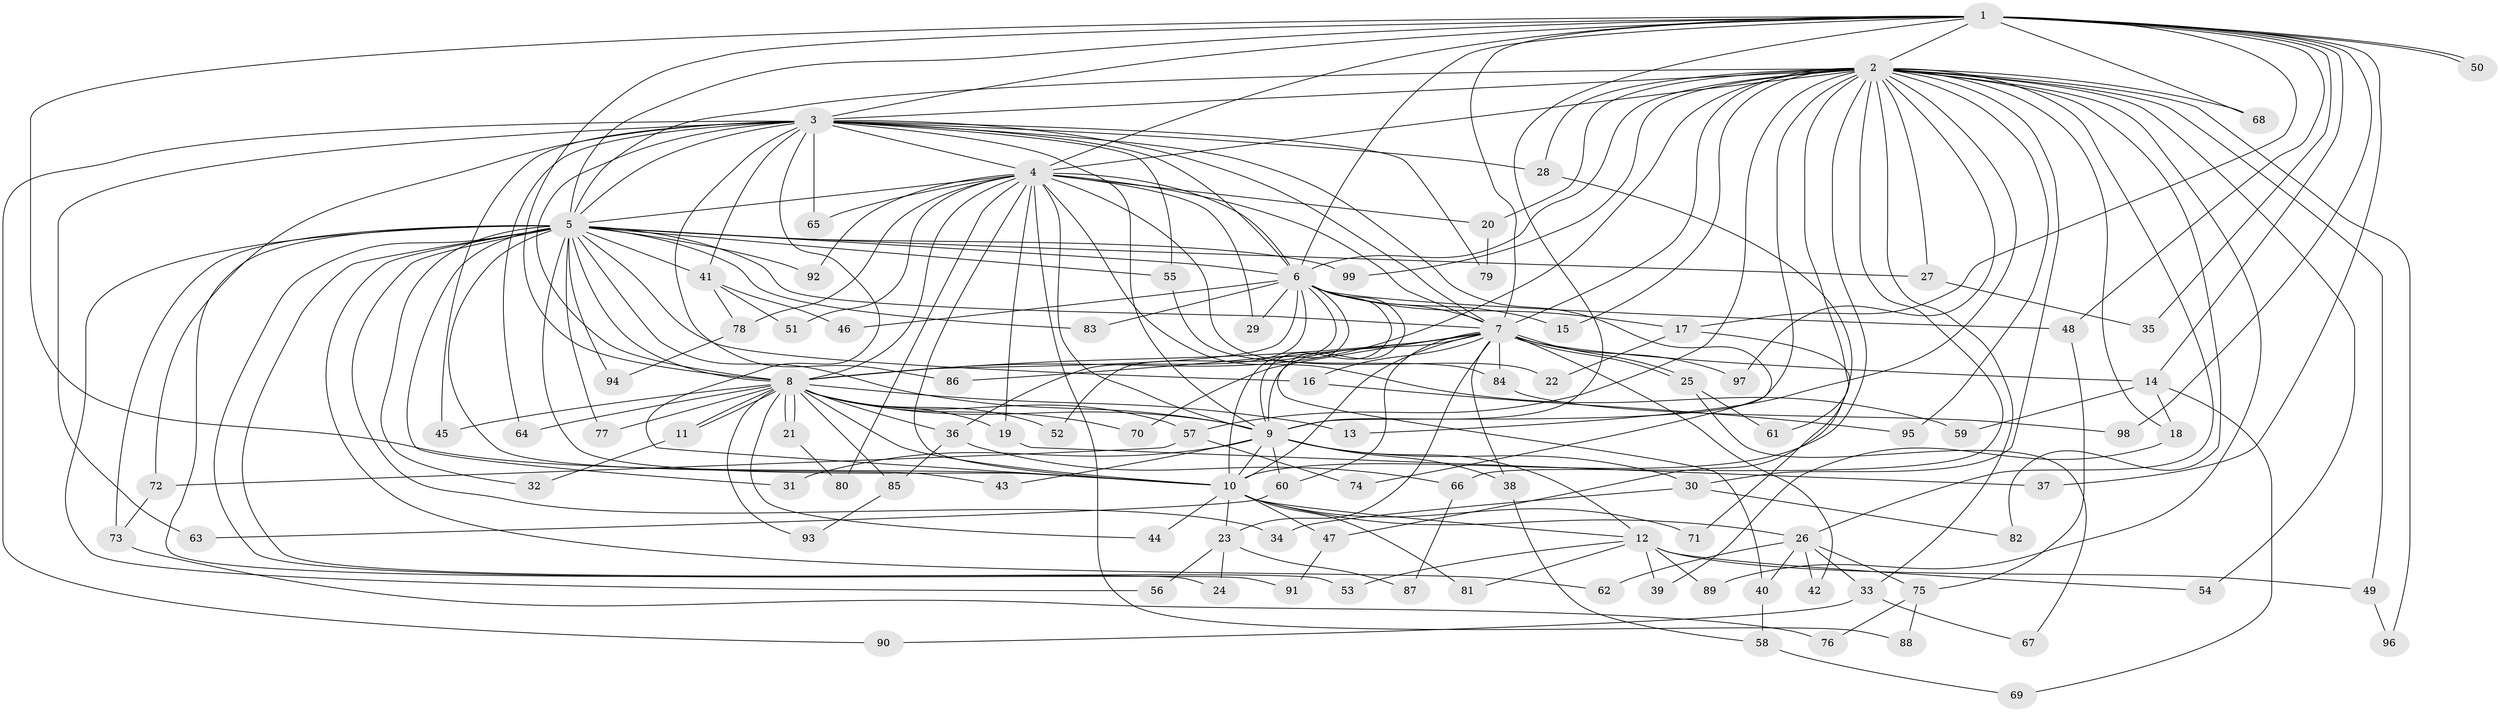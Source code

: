 // coarse degree distribution, {34: 0.014492753623188406, 33: 0.014492753623188406, 14: 0.014492753623188406, 2: 0.5507246376811594, 3: 0.17391304347826086, 4: 0.07246376811594203, 1: 0.11594202898550725, 16: 0.014492753623188406, 7: 0.014492753623188406, 6: 0.014492753623188406}
// Generated by graph-tools (version 1.1) at 2025/49/03/04/25 21:49:12]
// undirected, 99 vertices, 223 edges
graph export_dot {
graph [start="1"]
  node [color=gray90,style=filled];
  1;
  2;
  3;
  4;
  5;
  6;
  7;
  8;
  9;
  10;
  11;
  12;
  13;
  14;
  15;
  16;
  17;
  18;
  19;
  20;
  21;
  22;
  23;
  24;
  25;
  26;
  27;
  28;
  29;
  30;
  31;
  32;
  33;
  34;
  35;
  36;
  37;
  38;
  39;
  40;
  41;
  42;
  43;
  44;
  45;
  46;
  47;
  48;
  49;
  50;
  51;
  52;
  53;
  54;
  55;
  56;
  57;
  58;
  59;
  60;
  61;
  62;
  63;
  64;
  65;
  66;
  67;
  68;
  69;
  70;
  71;
  72;
  73;
  74;
  75;
  76;
  77;
  78;
  79;
  80;
  81;
  82;
  83;
  84;
  85;
  86;
  87;
  88;
  89;
  90;
  91;
  92;
  93;
  94;
  95;
  96;
  97;
  98;
  99;
  1 -- 2;
  1 -- 3;
  1 -- 4;
  1 -- 5;
  1 -- 6;
  1 -- 7;
  1 -- 8;
  1 -- 9;
  1 -- 10;
  1 -- 14;
  1 -- 17;
  1 -- 35;
  1 -- 37;
  1 -- 48;
  1 -- 50;
  1 -- 50;
  1 -- 68;
  1 -- 98;
  2 -- 3;
  2 -- 4;
  2 -- 5;
  2 -- 6;
  2 -- 7;
  2 -- 8;
  2 -- 9;
  2 -- 10;
  2 -- 13;
  2 -- 15;
  2 -- 18;
  2 -- 20;
  2 -- 26;
  2 -- 27;
  2 -- 28;
  2 -- 30;
  2 -- 33;
  2 -- 49;
  2 -- 54;
  2 -- 57;
  2 -- 61;
  2 -- 66;
  2 -- 68;
  2 -- 82;
  2 -- 89;
  2 -- 95;
  2 -- 96;
  2 -- 97;
  2 -- 99;
  3 -- 4;
  3 -- 5;
  3 -- 6;
  3 -- 7;
  3 -- 8;
  3 -- 9;
  3 -- 10;
  3 -- 28;
  3 -- 41;
  3 -- 45;
  3 -- 55;
  3 -- 63;
  3 -- 64;
  3 -- 65;
  3 -- 72;
  3 -- 74;
  3 -- 79;
  3 -- 86;
  3 -- 90;
  4 -- 5;
  4 -- 6;
  4 -- 7;
  4 -- 8;
  4 -- 9;
  4 -- 10;
  4 -- 19;
  4 -- 20;
  4 -- 22;
  4 -- 29;
  4 -- 51;
  4 -- 59;
  4 -- 65;
  4 -- 78;
  4 -- 80;
  4 -- 88;
  4 -- 92;
  5 -- 6;
  5 -- 7;
  5 -- 8;
  5 -- 9;
  5 -- 10;
  5 -- 16;
  5 -- 24;
  5 -- 27;
  5 -- 31;
  5 -- 32;
  5 -- 34;
  5 -- 41;
  5 -- 43;
  5 -- 53;
  5 -- 55;
  5 -- 56;
  5 -- 62;
  5 -- 73;
  5 -- 77;
  5 -- 83;
  5 -- 91;
  5 -- 92;
  5 -- 94;
  5 -- 99;
  6 -- 7;
  6 -- 8;
  6 -- 9;
  6 -- 10;
  6 -- 15;
  6 -- 17;
  6 -- 29;
  6 -- 36;
  6 -- 40;
  6 -- 46;
  6 -- 48;
  6 -- 52;
  6 -- 83;
  7 -- 8;
  7 -- 9;
  7 -- 10;
  7 -- 14;
  7 -- 16;
  7 -- 23;
  7 -- 25;
  7 -- 25;
  7 -- 38;
  7 -- 42;
  7 -- 60;
  7 -- 70;
  7 -- 84;
  7 -- 86;
  7 -- 97;
  8 -- 9;
  8 -- 10;
  8 -- 11;
  8 -- 11;
  8 -- 13;
  8 -- 19;
  8 -- 21;
  8 -- 21;
  8 -- 36;
  8 -- 44;
  8 -- 45;
  8 -- 52;
  8 -- 57;
  8 -- 64;
  8 -- 70;
  8 -- 77;
  8 -- 85;
  8 -- 93;
  9 -- 10;
  9 -- 12;
  9 -- 30;
  9 -- 31;
  9 -- 38;
  9 -- 43;
  9 -- 60;
  10 -- 12;
  10 -- 23;
  10 -- 26;
  10 -- 44;
  10 -- 47;
  10 -- 71;
  10 -- 81;
  11 -- 32;
  12 -- 39;
  12 -- 49;
  12 -- 53;
  12 -- 54;
  12 -- 81;
  12 -- 89;
  14 -- 18;
  14 -- 59;
  14 -- 69;
  16 -- 95;
  17 -- 22;
  17 -- 71;
  18 -- 39;
  19 -- 37;
  20 -- 79;
  21 -- 80;
  23 -- 24;
  23 -- 56;
  23 -- 87;
  25 -- 61;
  25 -- 67;
  26 -- 33;
  26 -- 40;
  26 -- 42;
  26 -- 62;
  26 -- 75;
  27 -- 35;
  28 -- 47;
  30 -- 34;
  30 -- 82;
  33 -- 67;
  33 -- 90;
  36 -- 66;
  36 -- 85;
  38 -- 58;
  40 -- 58;
  41 -- 46;
  41 -- 51;
  41 -- 78;
  47 -- 91;
  48 -- 75;
  49 -- 96;
  55 -- 84;
  57 -- 72;
  57 -- 74;
  58 -- 69;
  60 -- 63;
  66 -- 87;
  72 -- 73;
  73 -- 76;
  75 -- 76;
  75 -- 88;
  78 -- 94;
  84 -- 98;
  85 -- 93;
}
